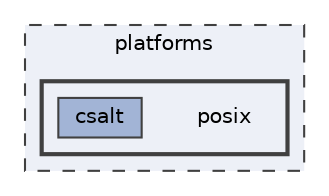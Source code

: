 digraph "platforms/posix"
{
 // LATEX_PDF_SIZE
  bgcolor="transparent";
  edge [fontname=Helvetica,fontsize=10,labelfontname=Helvetica,labelfontsize=10];
  node [fontname=Helvetica,fontsize=10,shape=box,height=0.2,width=0.4];
  compound=true
  subgraph clusterdir_ceed1ce8f89ba04e240f3818f1ccc961 {
    graph [ bgcolor="#edf0f7", pencolor="grey25", label="platforms", fontname=Helvetica,fontsize=10 style="filled,dashed", URL="dir_ceed1ce8f89ba04e240f3818f1ccc961.html",tooltip=""]
  subgraph clusterdir_ecf0edda40476ff1d9c29547bdf97a40 {
    graph [ bgcolor="#edf0f7", pencolor="grey25", label="", fontname=Helvetica,fontsize=10 style="filled,bold", URL="dir_ecf0edda40476ff1d9c29547bdf97a40.html",tooltip=""]
    dir_ecf0edda40476ff1d9c29547bdf97a40 [shape=plaintext, label="posix"];
  dir_a16d35425d650299e4f785b2526d8505 [label="csalt", fillcolor="#a2b4d6", color="grey25", style="filled", URL="dir_a16d35425d650299e4f785b2526d8505.html",tooltip=""];
  }
  }
}
